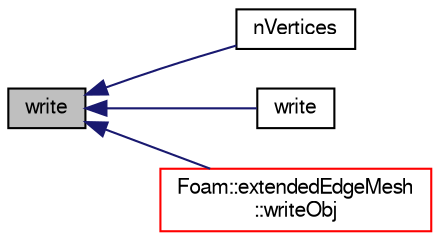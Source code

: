 digraph "write"
{
  bgcolor="transparent";
  edge [fontname="FreeSans",fontsize="10",labelfontname="FreeSans",labelfontsize="10"];
  node [fontname="FreeSans",fontsize="10",shape=record];
  rankdir="LR";
  Node20 [label="write",height=0.2,width=0.4,color="black", fillcolor="grey75", style="filled", fontcolor="black"];
  Node20 -> Node21 [dir="back",color="midnightblue",fontsize="10",style="solid",fontname="FreeSans"];
  Node21 [label="nVertices",height=0.2,width=0.4,color="black",URL="$a29606.html#ab33282d0416d3086335dc2c71bd6a047",tooltip="Return the number of vertices written. "];
  Node20 -> Node22 [dir="back",color="midnightblue",fontsize="10",style="solid",fontname="FreeSans"];
  Node22 [label="write",height=0.2,width=0.4,color="black",URL="$a29606.html#aab68004a500f142ad8668fb2eab9b74b",tooltip="Write line. "];
  Node20 -> Node23 [dir="back",color="midnightblue",fontsize="10",style="solid",fontname="FreeSans"];
  Node23 [label="Foam::extendedEdgeMesh\l::writeObj",height=0.2,width=0.4,color="red",URL="$a21786.html#a81e25c45a7e31bcf17e51a2b3ddf2efe",tooltip="Write all components of the extendedEdgeMesh as obj files. "];
}

